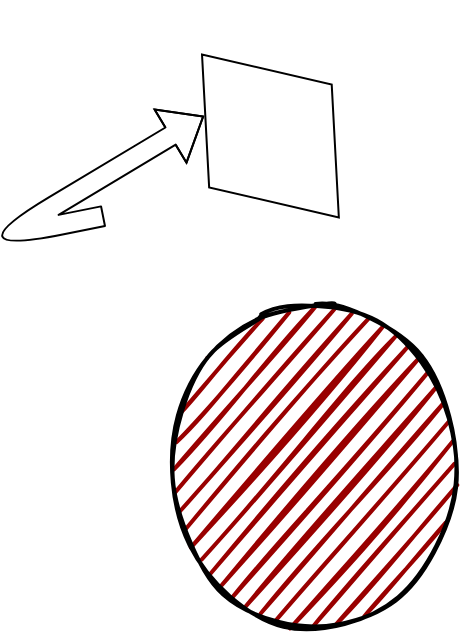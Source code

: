 <mxfile>
    <diagram id="0Y1w9OHjkI_Q4NmbCUOt" name="Page-1">
        <mxGraphModel dx="645" dy="476" grid="1" gridSize="10" guides="1" tooltips="1" connect="1" arrows="1" fold="1" page="1" pageScale="1" pageWidth="850" pageHeight="1100" math="0" shadow="0">
            <root>
                <mxCell id="0"/>
                <mxCell id="1" parent="0"/>
                <mxCell id="2" value="" style="rhombus;whiteSpace=wrap;html=1;rotation=50;" parent="1" vertex="1">
                    <mxGeometry x="350" y="120" width="106.43" height="80" as="geometry"/>
                </mxCell>
                <mxCell id="3" value="" style="shape=flexArrow;endArrow=classic;html=1;" parent="1" edge="1">
                    <mxGeometry width="50" height="50" relative="1" as="geometry">
                        <mxPoint x="320" y="200" as="sourcePoint"/>
                        <mxPoint x="370" y="150" as="targetPoint"/>
                        <Array as="points">
                            <mxPoint x="270" y="210"/>
                        </Array>
                    </mxGeometry>
                </mxCell>
                <mxCell id="4" value="" style="ellipse;whiteSpace=wrap;html=1;strokeWidth=2;fillWeight=2;hachureGap=8;fillColor=#990000;fillStyle=dots;sketch=1;" vertex="1" parent="1">
                    <mxGeometry x="350" y="240" width="150" height="170" as="geometry"/>
                </mxCell>
            </root>
        </mxGraphModel>
    </diagram>
</mxfile>